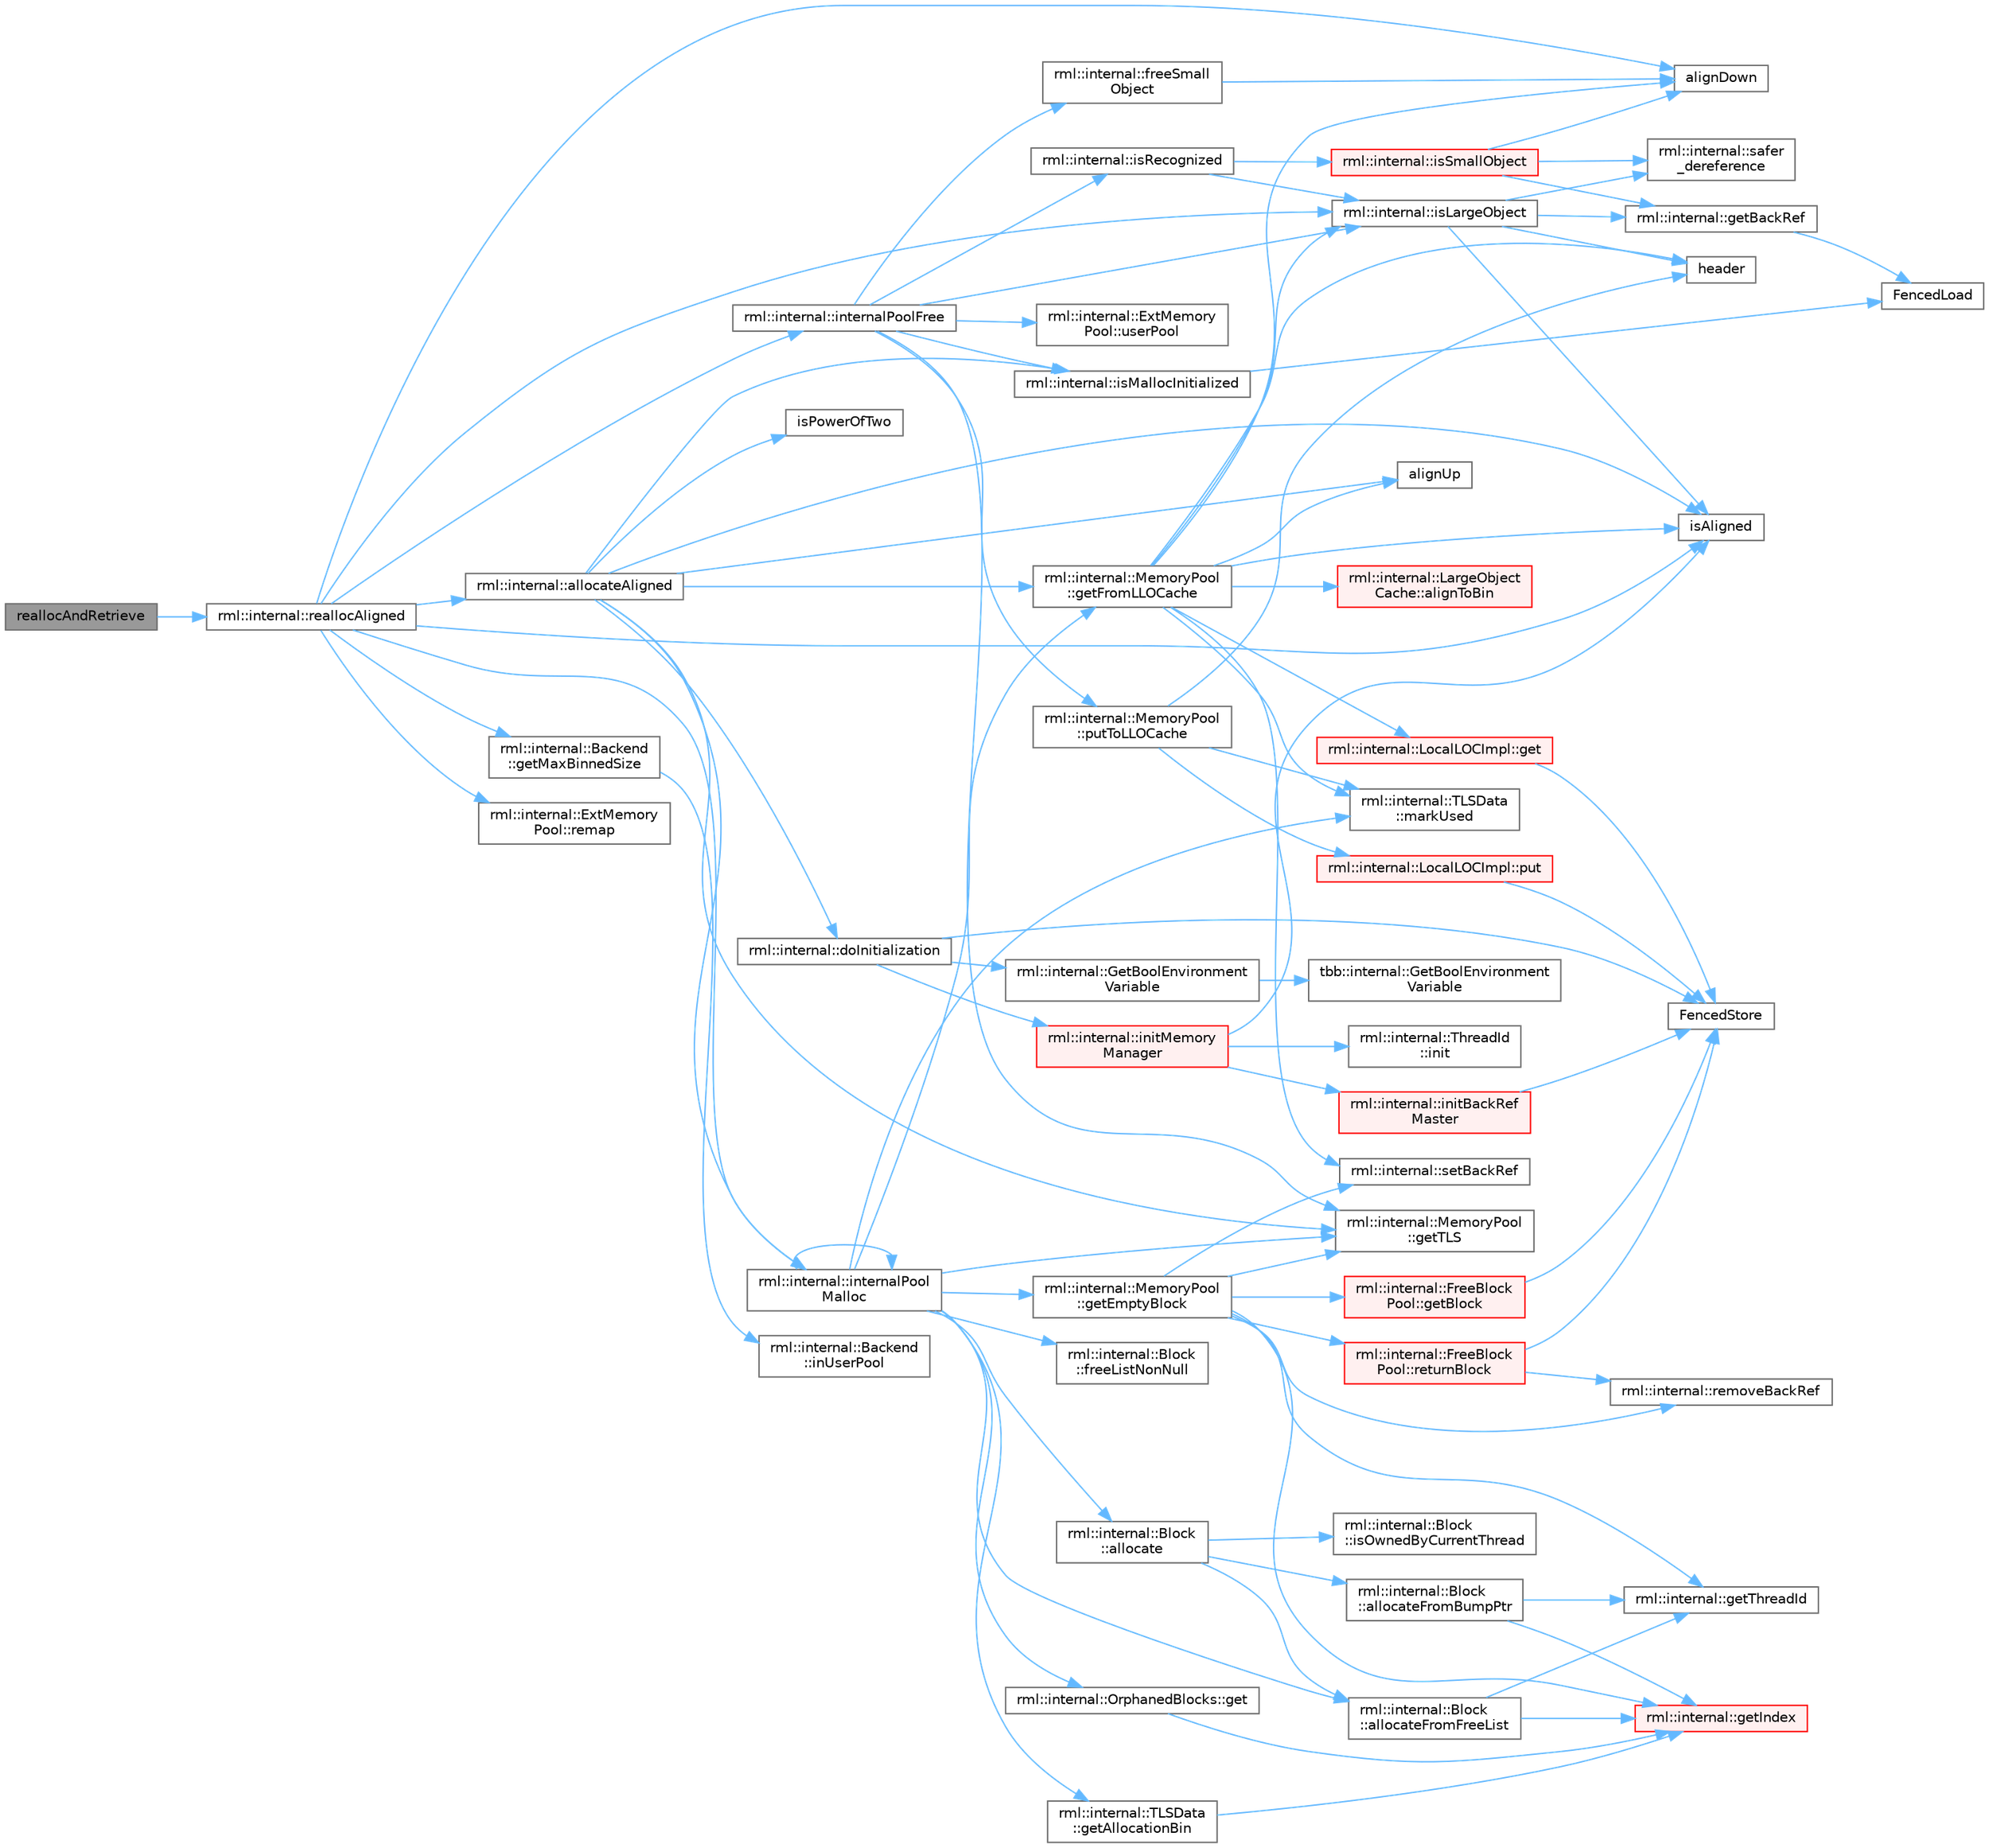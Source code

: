 digraph "reallocAndRetrieve"
{
 // LATEX_PDF_SIZE
  bgcolor="transparent";
  edge [fontname=Helvetica,fontsize=10,labelfontname=Helvetica,labelfontsize=10];
  node [fontname=Helvetica,fontsize=10,shape=box,height=0.2,width=0.4];
  rankdir="LR";
  Node1 [id="Node000001",label="reallocAndRetrieve",height=0.2,width=0.4,color="gray40", fillcolor="grey60", style="filled", fontcolor="black",tooltip=" "];
  Node1 -> Node2 [id="edge89_Node000001_Node000002",color="steelblue1",style="solid",tooltip=" "];
  Node2 [id="Node000002",label="rml::internal::reallocAligned",height=0.2,width=0.4,color="grey40", fillcolor="white", style="filled",URL="$namespacerml_1_1internal.html#a288f89b97757684760f283c91dbe8add",tooltip=" "];
  Node2 -> Node3 [id="edge90_Node000002_Node000003",color="steelblue1",style="solid",tooltip=" "];
  Node3 [id="Node000003",label="alignDown",height=0.2,width=0.4,color="grey40", fillcolor="white", style="filled",URL="$shared__utils_8h.html#ab3918cd2395835f90b78b96d4e1e2390",tooltip=" "];
  Node2 -> Node4 [id="edge91_Node000002_Node000004",color="steelblue1",style="solid",tooltip=" "];
  Node4 [id="Node000004",label="rml::internal::allocateAligned",height=0.2,width=0.4,color="grey40", fillcolor="white", style="filled",URL="$namespacerml_1_1internal.html#a8de88aa18618ca387871e41654bef552",tooltip=" "];
  Node4 -> Node5 [id="edge92_Node000004_Node000005",color="steelblue1",style="solid",tooltip=" "];
  Node5 [id="Node000005",label="alignUp",height=0.2,width=0.4,color="grey40", fillcolor="white", style="filled",URL="$shared__utils_8h.html#abf7a0e928f58ffeeefa291f674c30d69",tooltip=" "];
  Node4 -> Node6 [id="edge93_Node000004_Node000006",color="steelblue1",style="solid",tooltip=" "];
  Node6 [id="Node000006",label="rml::internal::doInitialization",height=0.2,width=0.4,color="grey40", fillcolor="white", style="filled",URL="$namespacerml_1_1internal.html#aad59cc02d849210b00c8587544e44e20",tooltip="Ensures that initMemoryManager() is called once and only once."];
  Node6 -> Node7 [id="edge94_Node000006_Node000007",color="steelblue1",style="solid",tooltip=" "];
  Node7 [id="Node000007",label="FencedStore",height=0.2,width=0.4,color="grey40", fillcolor="white", style="filled",URL="$_synchronize_8h.html#a19886ee3899c0a2435ea9840116ea325",tooltip=" "];
  Node6 -> Node8 [id="edge95_Node000006_Node000008",color="steelblue1",style="solid",tooltip=" "];
  Node8 [id="Node000008",label="rml::internal::GetBoolEnvironment\lVariable",height=0.2,width=0.4,color="grey40", fillcolor="white", style="filled",URL="$namespacerml_1_1internal.html#acbf202195ce55902f2237ab9e8de3be5",tooltip=" "];
  Node8 -> Node9 [id="edge96_Node000008_Node000009",color="steelblue1",style="solid",tooltip=" "];
  Node9 [id="Node000009",label="tbb::internal::GetBoolEnvironment\lVariable",height=0.2,width=0.4,color="grey40", fillcolor="white", style="filled",URL="$namespacetbb_1_1internal.html#a97d6c00654cc85d4c072f1a082c8c28a",tooltip=" "];
  Node6 -> Node10 [id="edge97_Node000006_Node000010",color="steelblue1",style="solid",tooltip=" "];
  Node10 [id="Node000010",label="rml::internal::initMemory\lManager",height=0.2,width=0.4,color="red", fillcolor="#FFF0F0", style="filled",URL="$namespacerml_1_1internal.html#ab24be00d5e9e602105742c4b1c7903a4",tooltip=" "];
  Node10 -> Node11 [id="edge98_Node000010_Node000011",color="steelblue1",style="solid",tooltip=" "];
  Node11 [id="Node000011",label="rml::internal::ThreadId\l::init",height=0.2,width=0.4,color="grey40", fillcolor="white", style="filled",URL="$classrml_1_1internal_1_1_thread_id.html#a58d4cb2156367a2fc468f6daf5cbded2",tooltip=" "];
  Node10 -> Node12 [id="edge99_Node000010_Node000012",color="steelblue1",style="solid",tooltip=" "];
  Node12 [id="Node000012",label="rml::internal::initBackRef\lMaster",height=0.2,width=0.4,color="red", fillcolor="#FFF0F0", style="filled",URL="$namespacerml_1_1internal.html#a35c262cb0badff1e3b2a9df6357a344a",tooltip=" "];
  Node12 -> Node7 [id="edge100_Node000012_Node000007",color="steelblue1",style="solid",tooltip=" "];
  Node10 -> Node30 [id="edge101_Node000010_Node000030",color="steelblue1",style="solid",tooltip=" "];
  Node30 [id="Node000030",label="isAligned",height=0.2,width=0.4,color="grey40", fillcolor="white", style="filled",URL="$_customize_8h.html#a717f2c2c0501922cd654a5ebf49b287e",tooltip=" "];
  Node4 -> Node61 [id="edge102_Node000004_Node000061",color="steelblue1",style="solid",tooltip=" "];
  Node61 [id="Node000061",label="rml::internal::MemoryPool\l::getFromLLOCache",height=0.2,width=0.4,color="grey40", fillcolor="white", style="filled",URL="$classrml_1_1internal_1_1_memory_pool.html#af1f6175add16b2b950447b8b4c6bf491",tooltip=" "];
  Node61 -> Node3 [id="edge103_Node000061_Node000003",color="steelblue1",style="solid",tooltip=" "];
  Node61 -> Node62 [id="edge104_Node000061_Node000062",color="steelblue1",style="solid",tooltip=" "];
  Node62 [id="Node000062",label="rml::internal::LargeObject\lCache::alignToBin",height=0.2,width=0.4,color="red", fillcolor="#FFF0F0", style="filled",URL="$classrml_1_1internal_1_1_large_object_cache.html#a60b70cf5fd394c20459885fa6f093cb2",tooltip=" "];
  Node61 -> Node5 [id="edge105_Node000061_Node000005",color="steelblue1",style="solid",tooltip=" "];
  Node61 -> Node64 [id="edge106_Node000061_Node000064",color="steelblue1",style="solid",tooltip=" "];
  Node64 [id="Node000064",label="rml::internal::LocalLOCImpl::get",height=0.2,width=0.4,color="red", fillcolor="#FFF0F0", style="filled",URL="$classrml_1_1internal_1_1_local_l_o_c_impl.html#af40a0514dcc47ac4ceccfea084adb199",tooltip=" "];
  Node64 -> Node7 [id="edge107_Node000064_Node000007",color="steelblue1",style="solid",tooltip=" "];
  Node61 -> Node66 [id="edge108_Node000061_Node000066",color="steelblue1",style="solid",tooltip=" "];
  Node66 [id="Node000066",label="header",height=0.2,width=0.4,color="grey40", fillcolor="white", style="filled",URL="$cblat1_8f.html#a410931b600854e6dd3e253731606117e",tooltip=" "];
  Node61 -> Node30 [id="edge109_Node000061_Node000030",color="steelblue1",style="solid",tooltip=" "];
  Node61 -> Node67 [id="edge110_Node000061_Node000067",color="steelblue1",style="solid",tooltip=" "];
  Node67 [id="Node000067",label="rml::internal::isLargeObject",height=0.2,width=0.4,color="grey40", fillcolor="white", style="filled",URL="$namespacerml_1_1internal.html#a730f387568a0a522e003dca4246eb393",tooltip=" "];
  Node67 -> Node68 [id="edge111_Node000067_Node000068",color="steelblue1",style="solid",tooltip=" "];
  Node68 [id="Node000068",label="rml::internal::getBackRef",height=0.2,width=0.4,color="grey40", fillcolor="white", style="filled",URL="$namespacerml_1_1internal.html#a674d3a46d675ee1887142a9118f48927",tooltip=" "];
  Node68 -> Node21 [id="edge112_Node000068_Node000021",color="steelblue1",style="solid",tooltip=" "];
  Node21 [id="Node000021",label="FencedLoad",height=0.2,width=0.4,color="grey40", fillcolor="white", style="filled",URL="$_synchronize_8h.html#a0792980ea26344eaf2fc0a4112b5d848",tooltip=" "];
  Node67 -> Node66 [id="edge113_Node000067_Node000066",color="steelblue1",style="solid",tooltip=" "];
  Node67 -> Node30 [id="edge114_Node000067_Node000030",color="steelblue1",style="solid",tooltip=" "];
  Node67 -> Node69 [id="edge115_Node000067_Node000069",color="steelblue1",style="solid",tooltip=" "];
  Node69 [id="Node000069",label="rml::internal::safer\l_dereference",height=0.2,width=0.4,color="grey40", fillcolor="white", style="filled",URL="$namespacerml_1_1internal.html#ad1ffc431b9c2d1e7109a72599d761792",tooltip=" "];
  Node61 -> Node70 [id="edge116_Node000061_Node000070",color="steelblue1",style="solid",tooltip=" "];
  Node70 [id="Node000070",label="rml::internal::TLSData\l::markUsed",height=0.2,width=0.4,color="grey40", fillcolor="white", style="filled",URL="$classrml_1_1internal_1_1_t_l_s_data.html#afabda6a63ddb1942d1d5a7a06f41e2ae",tooltip=" "];
  Node61 -> Node71 [id="edge117_Node000061_Node000071",color="steelblue1",style="solid",tooltip=" "];
  Node71 [id="Node000071",label="rml::internal::setBackRef",height=0.2,width=0.4,color="grey40", fillcolor="white", style="filled",URL="$namespacerml_1_1internal.html#aa5ddbf0f60817126c51b54ca648caf34",tooltip=" "];
  Node4 -> Node72 [id="edge118_Node000004_Node000072",color="steelblue1",style="solid",tooltip=" "];
  Node72 [id="Node000072",label="rml::internal::MemoryPool\l::getTLS",height=0.2,width=0.4,color="grey40", fillcolor="white", style="filled",URL="$classrml_1_1internal_1_1_memory_pool.html#acdf684e1b29c9d00886d97b909798488",tooltip=" "];
  Node4 -> Node73 [id="edge119_Node000004_Node000073",color="steelblue1",style="solid",tooltip=" "];
  Node73 [id="Node000073",label="rml::internal::internalPool\lMalloc",height=0.2,width=0.4,color="grey40", fillcolor="white", style="filled",URL="$namespacerml_1_1internal.html#a341c0310d4c1374c96acc18cd37eba26",tooltip=" "];
  Node73 -> Node74 [id="edge120_Node000073_Node000074",color="steelblue1",style="solid",tooltip=" "];
  Node74 [id="Node000074",label="rml::internal::Block\l::allocate",height=0.2,width=0.4,color="grey40", fillcolor="white", style="filled",URL="$classrml_1_1internal_1_1_block.html#ab304c726e184fcd2cad31e30306e07ab",tooltip=" "];
  Node74 -> Node75 [id="edge121_Node000074_Node000075",color="steelblue1",style="solid",tooltip=" "];
  Node75 [id="Node000075",label="rml::internal::Block\l::allocateFromBumpPtr",height=0.2,width=0.4,color="grey40", fillcolor="white", style="filled",URL="$classrml_1_1internal_1_1_block.html#a15badeb7c104a8f860a7375ed648a43e",tooltip=" "];
  Node75 -> Node76 [id="edge122_Node000075_Node000076",color="steelblue1",style="solid",tooltip=" "];
  Node76 [id="Node000076",label="rml::internal::getIndex",height=0.2,width=0.4,color="red", fillcolor="#FFF0F0", style="filled",URL="$namespacerml_1_1internal.html#a70dcd761b867baccb7ffdb087e52e215",tooltip=" "];
  Node75 -> Node80 [id="edge123_Node000075_Node000080",color="steelblue1",style="solid",tooltip=" "];
  Node80 [id="Node000080",label="rml::internal::getThreadId",height=0.2,width=0.4,color="grey40", fillcolor="white", style="filled",URL="$namespacerml_1_1internal.html#a2877b2db91c23b8b7eb1d37891c40b2b",tooltip=" "];
  Node74 -> Node81 [id="edge124_Node000074_Node000081",color="steelblue1",style="solid",tooltip=" "];
  Node81 [id="Node000081",label="rml::internal::Block\l::allocateFromFreeList",height=0.2,width=0.4,color="grey40", fillcolor="white", style="filled",URL="$classrml_1_1internal_1_1_block.html#a49c5382153edd22b031869f0a822f9f2",tooltip=" "];
  Node81 -> Node76 [id="edge125_Node000081_Node000076",color="steelblue1",style="solid",tooltip=" "];
  Node81 -> Node80 [id="edge126_Node000081_Node000080",color="steelblue1",style="solid",tooltip=" "];
  Node74 -> Node82 [id="edge127_Node000074_Node000082",color="steelblue1",style="solid",tooltip=" "];
  Node82 [id="Node000082",label="rml::internal::Block\l::isOwnedByCurrentThread",height=0.2,width=0.4,color="grey40", fillcolor="white", style="filled",URL="$classrml_1_1internal_1_1_block.html#a764948ac32e7d5689a755e4af99308e2",tooltip=" "];
  Node73 -> Node81 [id="edge128_Node000073_Node000081",color="steelblue1",style="solid",tooltip=" "];
  Node73 -> Node83 [id="edge129_Node000073_Node000083",color="steelblue1",style="solid",tooltip=" "];
  Node83 [id="Node000083",label="rml::internal::Block\l::freeListNonNull",height=0.2,width=0.4,color="grey40", fillcolor="white", style="filled",URL="$classrml_1_1internal_1_1_block.html#a624decb3bf1a4f7ab0b66e3ae0fb1324",tooltip=" "];
  Node73 -> Node84 [id="edge130_Node000073_Node000084",color="steelblue1",style="solid",tooltip=" "];
  Node84 [id="Node000084",label="rml::internal::OrphanedBlocks::get",height=0.2,width=0.4,color="grey40", fillcolor="white", style="filled",URL="$classrml_1_1internal_1_1_orphaned_blocks.html#a3ed9f9cf98cd6c788195e57408c5ed26",tooltip=" "];
  Node84 -> Node76 [id="edge131_Node000084_Node000076",color="steelblue1",style="solid",tooltip=" "];
  Node73 -> Node85 [id="edge132_Node000073_Node000085",color="steelblue1",style="solid",tooltip=" "];
  Node85 [id="Node000085",label="rml::internal::TLSData\l::getAllocationBin",height=0.2,width=0.4,color="grey40", fillcolor="white", style="filled",URL="$classrml_1_1internal_1_1_t_l_s_data.html#a26c607a6304c0fa325c6604cf7c767ea",tooltip=" "];
  Node85 -> Node76 [id="edge133_Node000085_Node000076",color="steelblue1",style="solid",tooltip=" "];
  Node73 -> Node86 [id="edge134_Node000073_Node000086",color="steelblue1",style="solid",tooltip=" "];
  Node86 [id="Node000086",label="rml::internal::MemoryPool\l::getEmptyBlock",height=0.2,width=0.4,color="grey40", fillcolor="white", style="filled",URL="$classrml_1_1internal_1_1_memory_pool.html#a16261e62d2c6418981ade9a7ea23d5d0",tooltip=" "];
  Node86 -> Node87 [id="edge135_Node000086_Node000087",color="steelblue1",style="solid",tooltip=" "];
  Node87 [id="Node000087",label="rml::internal::FreeBlock\lPool::getBlock",height=0.2,width=0.4,color="red", fillcolor="#FFF0F0", style="filled",URL="$classrml_1_1internal_1_1_free_block_pool.html#a3d6745e31d1a809ce90273ba7a8f8ab7",tooltip=" "];
  Node87 -> Node7 [id="edge136_Node000087_Node000007",color="steelblue1",style="solid",tooltip=" "];
  Node86 -> Node76 [id="edge137_Node000086_Node000076",color="steelblue1",style="solid",tooltip=" "];
  Node86 -> Node80 [id="edge138_Node000086_Node000080",color="steelblue1",style="solid",tooltip=" "];
  Node86 -> Node72 [id="edge139_Node000086_Node000072",color="steelblue1",style="solid",tooltip=" "];
  Node86 -> Node88 [id="edge140_Node000086_Node000088",color="steelblue1",style="solid",tooltip=" "];
  Node88 [id="Node000088",label="rml::internal::removeBackRef",height=0.2,width=0.4,color="grey40", fillcolor="white", style="filled",URL="$namespacerml_1_1internal.html#ab8e65fb38698f5544e2b1fa3127bec85",tooltip=" "];
  Node86 -> Node89 [id="edge141_Node000086_Node000089",color="steelblue1",style="solid",tooltip=" "];
  Node89 [id="Node000089",label="rml::internal::FreeBlock\lPool::returnBlock",height=0.2,width=0.4,color="red", fillcolor="#FFF0F0", style="filled",URL="$classrml_1_1internal_1_1_free_block_pool.html#a98adf682213916f2d39812b170938b4a",tooltip=" "];
  Node89 -> Node7 [id="edge142_Node000089_Node000007",color="steelblue1",style="solid",tooltip=" "];
  Node89 -> Node88 [id="edge143_Node000089_Node000088",color="steelblue1",style="solid",tooltip=" "];
  Node86 -> Node71 [id="edge144_Node000086_Node000071",color="steelblue1",style="solid",tooltip=" "];
  Node73 -> Node61 [id="edge145_Node000073_Node000061",color="steelblue1",style="solid",tooltip=" "];
  Node73 -> Node72 [id="edge146_Node000073_Node000072",color="steelblue1",style="solid",tooltip=" "];
  Node73 -> Node73 [id="edge147_Node000073_Node000073",color="steelblue1",style="solid",tooltip=" "];
  Node73 -> Node70 [id="edge148_Node000073_Node000070",color="steelblue1",style="solid",tooltip=" "];
  Node4 -> Node30 [id="edge149_Node000004_Node000030",color="steelblue1",style="solid",tooltip=" "];
  Node4 -> Node90 [id="edge150_Node000004_Node000090",color="steelblue1",style="solid",tooltip=" "];
  Node90 [id="Node000090",label="rml::internal::isMallocInitialized",height=0.2,width=0.4,color="grey40", fillcolor="white", style="filled",URL="$namespacerml_1_1internal.html#a61c4d632ea815cbeea8ed0ee72e06ac7",tooltip=" "];
  Node90 -> Node21 [id="edge151_Node000090_Node000021",color="steelblue1",style="solid",tooltip=" "];
  Node4 -> Node91 [id="edge152_Node000004_Node000091",color="steelblue1",style="solid",tooltip=" "];
  Node91 [id="Node000091",label="isPowerOfTwo",height=0.2,width=0.4,color="grey40", fillcolor="white", style="filled",URL="$_customize_8h.html#acd7827300d6ae7b109ba374f9fd9e7dd",tooltip=" "];
  Node2 -> Node37 [id="edge153_Node000002_Node000037",color="steelblue1",style="solid",tooltip=" "];
  Node37 [id="Node000037",label="rml::internal::Backend\l::getMaxBinnedSize",height=0.2,width=0.4,color="grey40", fillcolor="white", style="filled",URL="$classrml_1_1internal_1_1_backend.html#af7f29ce80d57a9417ba3abaa156a5959",tooltip=" "];
  Node37 -> Node38 [id="edge154_Node000037_Node000038",color="steelblue1",style="solid",tooltip=" "];
  Node38 [id="Node000038",label="rml::internal::Backend\l::inUserPool",height=0.2,width=0.4,color="grey40", fillcolor="white", style="filled",URL="$classrml_1_1internal_1_1_backend.html#a0d970b8baf9c882ee49d4467b88fcd3b",tooltip=" "];
  Node2 -> Node92 [id="edge155_Node000002_Node000092",color="steelblue1",style="solid",tooltip=" "];
  Node92 [id="Node000092",label="rml::internal::internalPoolFree",height=0.2,width=0.4,color="grey40", fillcolor="white", style="filled",URL="$namespacerml_1_1internal.html#a8bff2023b8463f38317c75980f21e0db",tooltip=" "];
  Node92 -> Node93 [id="edge156_Node000092_Node000093",color="steelblue1",style="solid",tooltip=" "];
  Node93 [id="Node000093",label="rml::internal::freeSmall\lObject",height=0.2,width=0.4,color="grey40", fillcolor="white", style="filled",URL="$namespacerml_1_1internal.html#adeac248637575859a6e8f733ba15060e",tooltip=" "];
  Node93 -> Node3 [id="edge157_Node000093_Node000003",color="steelblue1",style="solid",tooltip=" "];
  Node92 -> Node72 [id="edge158_Node000092_Node000072",color="steelblue1",style="solid",tooltip=" "];
  Node92 -> Node67 [id="edge159_Node000092_Node000067",color="steelblue1",style="solid",tooltip=" "];
  Node92 -> Node90 [id="edge160_Node000092_Node000090",color="steelblue1",style="solid",tooltip=" "];
  Node92 -> Node94 [id="edge161_Node000092_Node000094",color="steelblue1",style="solid",tooltip=" "];
  Node94 [id="Node000094",label="rml::internal::isRecognized",height=0.2,width=0.4,color="grey40", fillcolor="white", style="filled",URL="$namespacerml_1_1internal.html#abe52e5f71a9571929c11e06738d0864f",tooltip=" "];
  Node94 -> Node67 [id="edge162_Node000094_Node000067",color="steelblue1",style="solid",tooltip=" "];
  Node94 -> Node95 [id="edge163_Node000094_Node000095",color="steelblue1",style="solid",tooltip=" "];
  Node95 [id="Node000095",label="rml::internal::isSmallObject",height=0.2,width=0.4,color="red", fillcolor="#FFF0F0", style="filled",URL="$namespacerml_1_1internal.html#a44371ad68e0e7931776e8e128764ae79",tooltip=" "];
  Node95 -> Node3 [id="edge164_Node000095_Node000003",color="steelblue1",style="solid",tooltip=" "];
  Node95 -> Node68 [id="edge165_Node000095_Node000068",color="steelblue1",style="solid",tooltip=" "];
  Node95 -> Node69 [id="edge166_Node000095_Node000069",color="steelblue1",style="solid",tooltip=" "];
  Node92 -> Node102 [id="edge167_Node000092_Node000102",color="steelblue1",style="solid",tooltip=" "];
  Node102 [id="Node000102",label="rml::internal::MemoryPool\l::putToLLOCache",height=0.2,width=0.4,color="grey40", fillcolor="white", style="filled",URL="$classrml_1_1internal_1_1_memory_pool.html#aedf33ac6b570a3847f86ad528de00149",tooltip=" "];
  Node102 -> Node66 [id="edge168_Node000102_Node000066",color="steelblue1",style="solid",tooltip=" "];
  Node102 -> Node70 [id="edge169_Node000102_Node000070",color="steelblue1",style="solid",tooltip=" "];
  Node102 -> Node103 [id="edge170_Node000102_Node000103",color="steelblue1",style="solid",tooltip=" "];
  Node103 [id="Node000103",label="rml::internal::LocalLOCImpl::put",height=0.2,width=0.4,color="red", fillcolor="#FFF0F0", style="filled",URL="$classrml_1_1internal_1_1_local_l_o_c_impl.html#a40f0e9cea1a99d95d786f52e2dc8add9",tooltip=" "];
  Node103 -> Node7 [id="edge171_Node000103_Node000007",color="steelblue1",style="solid",tooltip=" "];
  Node92 -> Node105 [id="edge172_Node000092_Node000105",color="steelblue1",style="solid",tooltip=" "];
  Node105 [id="Node000105",label="rml::internal::ExtMemory\lPool::userPool",height=0.2,width=0.4,color="grey40", fillcolor="white", style="filled",URL="$structrml_1_1internal_1_1_ext_memory_pool.html#a6f02801fa5ba692cf62457c0a80079cc",tooltip=" "];
  Node2 -> Node73 [id="edge173_Node000002_Node000073",color="steelblue1",style="solid",tooltip=" "];
  Node2 -> Node30 [id="edge174_Node000002_Node000030",color="steelblue1",style="solid",tooltip=" "];
  Node2 -> Node67 [id="edge175_Node000002_Node000067",color="steelblue1",style="solid",tooltip=" "];
  Node2 -> Node106 [id="edge176_Node000002_Node000106",color="steelblue1",style="solid",tooltip=" "];
  Node106 [id="Node000106",label="rml::internal::ExtMemory\lPool::remap",height=0.2,width=0.4,color="grey40", fillcolor="white", style="filled",URL="$structrml_1_1internal_1_1_ext_memory_pool.html#affe492c8041681b5fef472d5cd2f694e",tooltip=" "];
}

